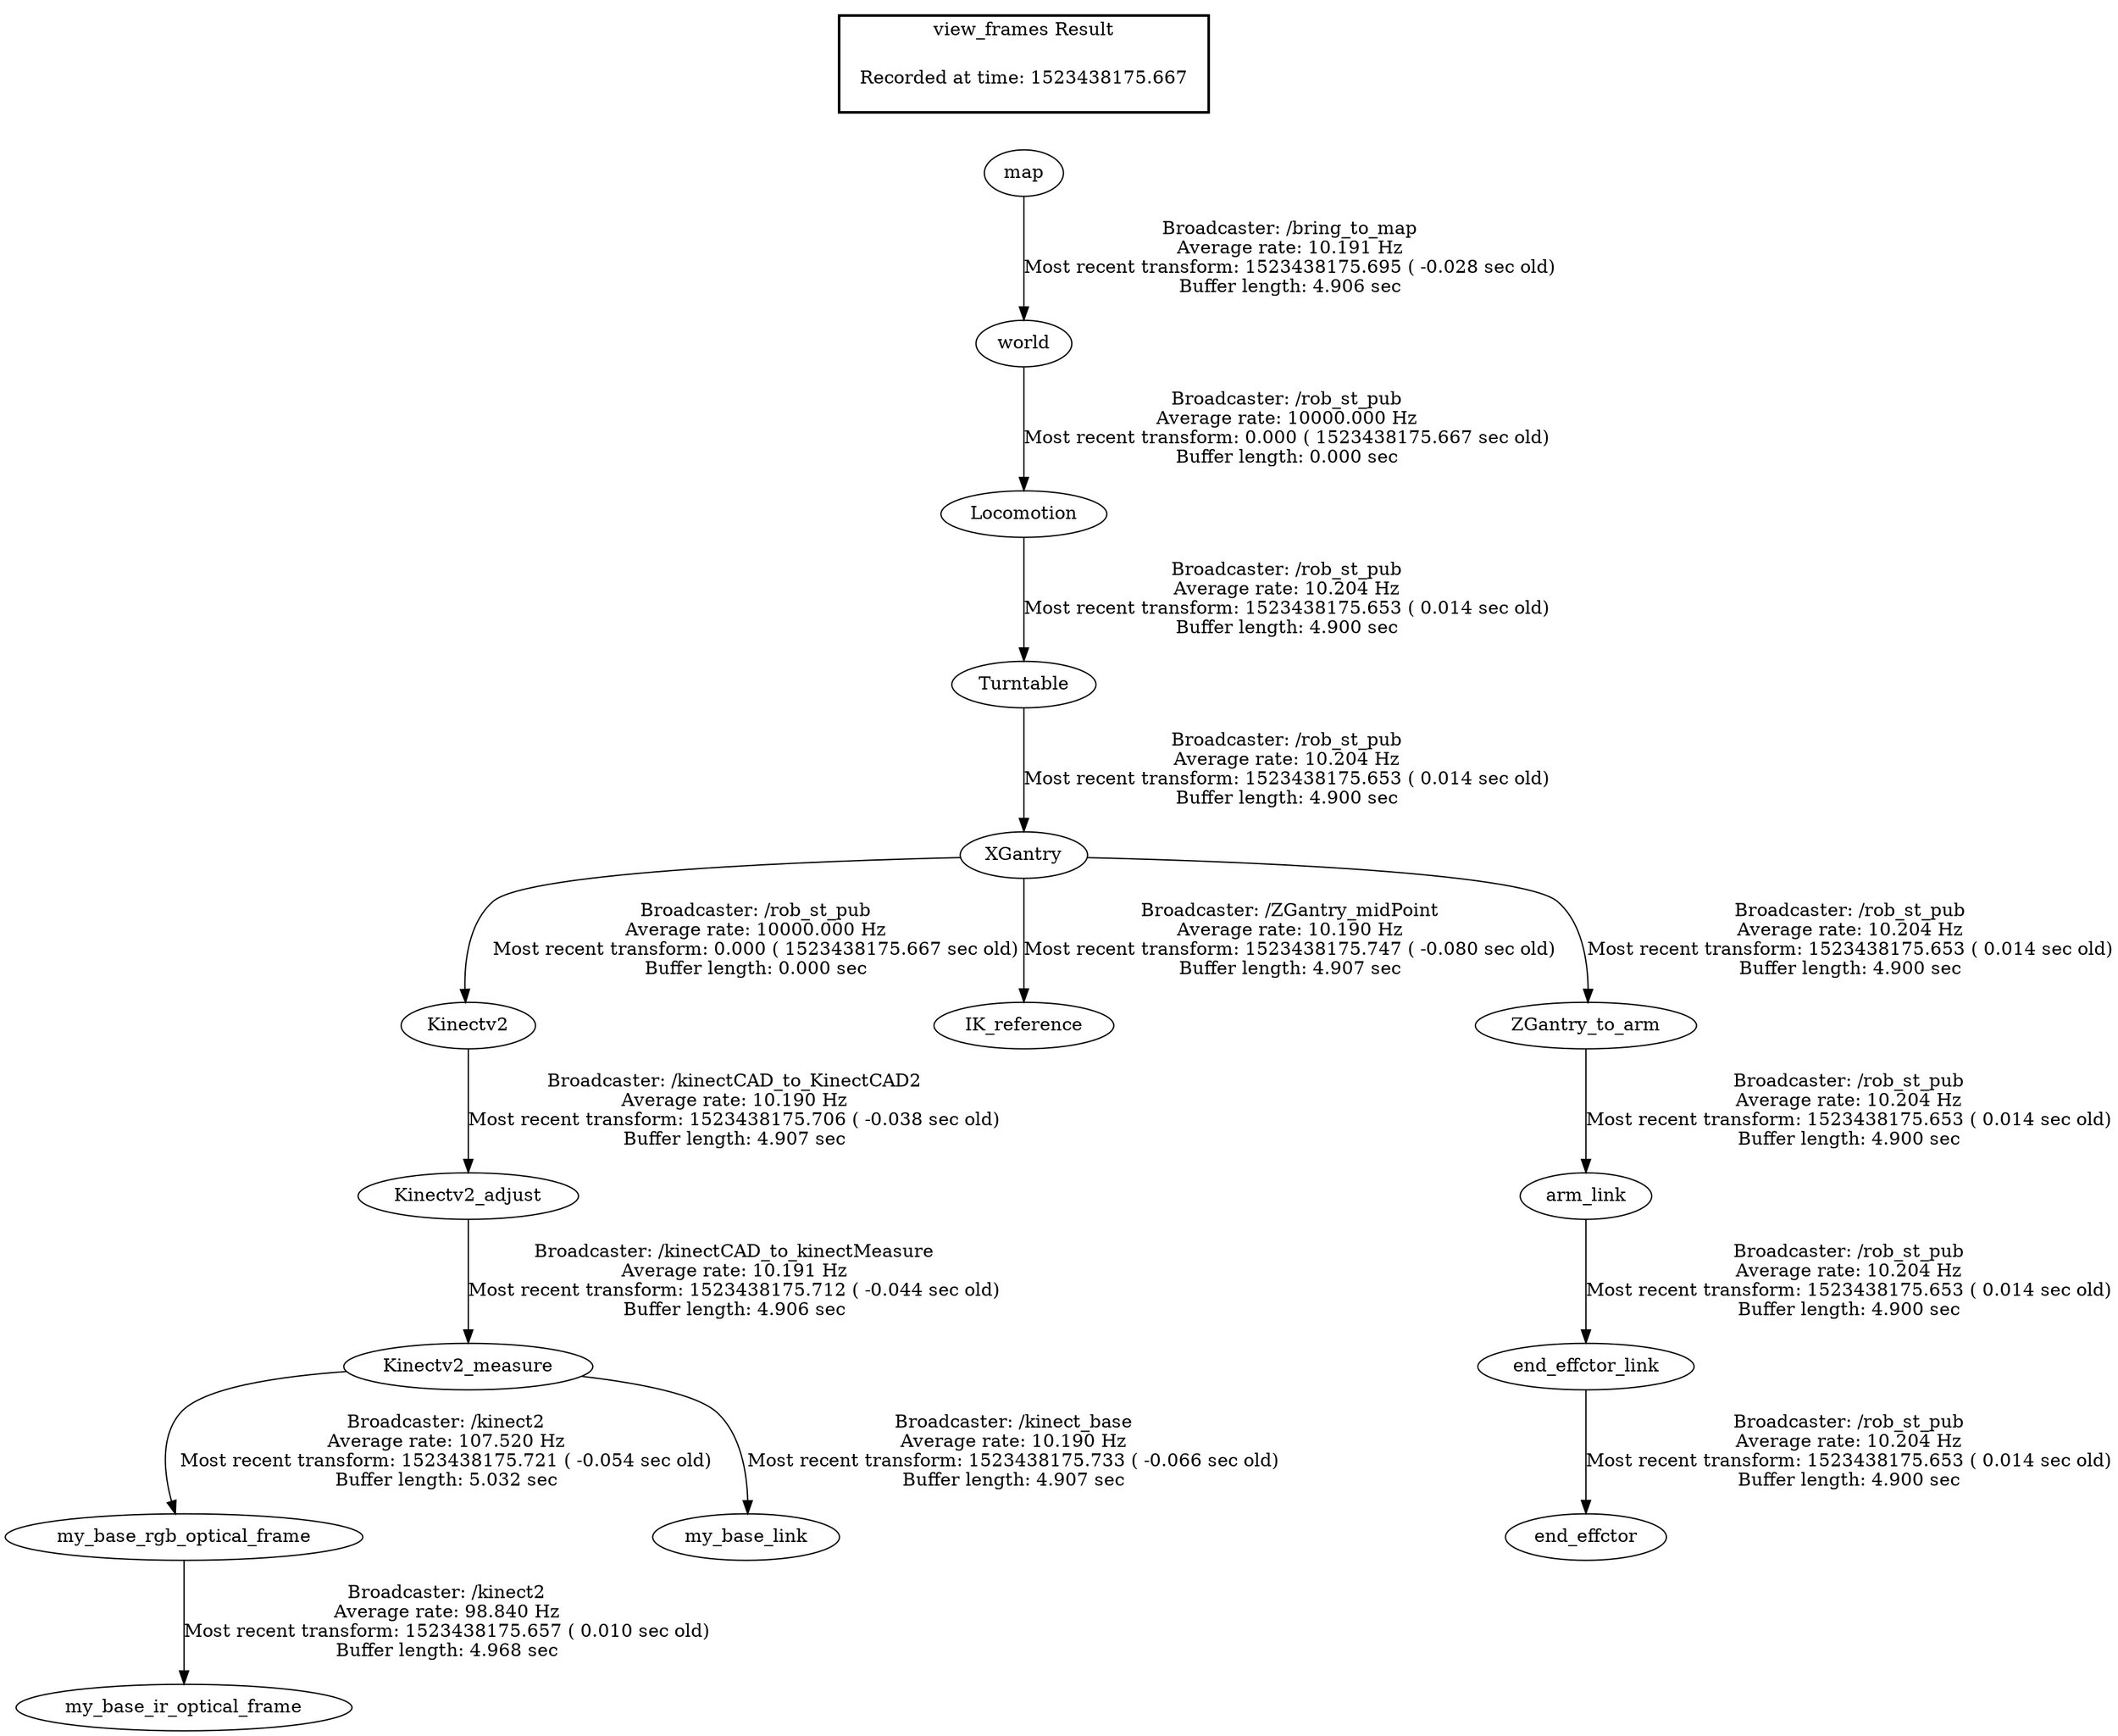 digraph G {
"XGantry" -> "Kinectv2"[label="Broadcaster: /rob_st_pub\nAverage rate: 10000.000 Hz\nMost recent transform: 0.000 ( 1523438175.667 sec old)\nBuffer length: 0.000 sec\n"];
"Turntable" -> "XGantry"[label="Broadcaster: /rob_st_pub\nAverage rate: 10.204 Hz\nMost recent transform: 1523438175.653 ( 0.014 sec old)\nBuffer length: 4.900 sec\n"];
"world" -> "Locomotion"[label="Broadcaster: /rob_st_pub\nAverage rate: 10000.000 Hz\nMost recent transform: 0.000 ( 1523438175.667 sec old)\nBuffer length: 0.000 sec\n"];
"map" -> "world"[label="Broadcaster: /bring_to_map\nAverage rate: 10.191 Hz\nMost recent transform: 1523438175.695 ( -0.028 sec old)\nBuffer length: 4.906 sec\n"];
"Kinectv2_measure" -> "my_base_rgb_optical_frame"[label="Broadcaster: /kinect2\nAverage rate: 107.520 Hz\nMost recent transform: 1523438175.721 ( -0.054 sec old)\nBuffer length: 5.032 sec\n"];
"Kinectv2_measure" -> "my_base_link"[label="Broadcaster: /kinect_base\nAverage rate: 10.190 Hz\nMost recent transform: 1523438175.733 ( -0.066 sec old)\nBuffer length: 4.907 sec\n"];
"my_base_rgb_optical_frame" -> "my_base_ir_optical_frame"[label="Broadcaster: /kinect2\nAverage rate: 98.840 Hz\nMost recent transform: 1523438175.657 ( 0.010 sec old)\nBuffer length: 4.968 sec\n"];
"Kinectv2" -> "Kinectv2_adjust"[label="Broadcaster: /kinectCAD_to_KinectCAD2\nAverage rate: 10.190 Hz\nMost recent transform: 1523438175.706 ( -0.038 sec old)\nBuffer length: 4.907 sec\n"];
"Kinectv2_adjust" -> "Kinectv2_measure"[label="Broadcaster: /kinectCAD_to_kinectMeasure\nAverage rate: 10.191 Hz\nMost recent transform: 1523438175.712 ( -0.044 sec old)\nBuffer length: 4.906 sec\n"];
"XGantry" -> "IK_reference"[label="Broadcaster: /ZGantry_midPoint\nAverage rate: 10.190 Hz\nMost recent transform: 1523438175.747 ( -0.080 sec old)\nBuffer length: 4.907 sec\n"];
"Locomotion" -> "Turntable"[label="Broadcaster: /rob_st_pub\nAverage rate: 10.204 Hz\nMost recent transform: 1523438175.653 ( 0.014 sec old)\nBuffer length: 4.900 sec\n"];
"XGantry" -> "ZGantry_to_arm"[label="Broadcaster: /rob_st_pub\nAverage rate: 10.204 Hz\nMost recent transform: 1523438175.653 ( 0.014 sec old)\nBuffer length: 4.900 sec\n"];
"ZGantry_to_arm" -> "arm_link"[label="Broadcaster: /rob_st_pub\nAverage rate: 10.204 Hz\nMost recent transform: 1523438175.653 ( 0.014 sec old)\nBuffer length: 4.900 sec\n"];
"arm_link" -> "end_effctor_link"[label="Broadcaster: /rob_st_pub\nAverage rate: 10.204 Hz\nMost recent transform: 1523438175.653 ( 0.014 sec old)\nBuffer length: 4.900 sec\n"];
"end_effctor_link" -> "end_effctor"[label="Broadcaster: /rob_st_pub\nAverage rate: 10.204 Hz\nMost recent transform: 1523438175.653 ( 0.014 sec old)\nBuffer length: 4.900 sec\n"];
edge [style=invis];
 subgraph cluster_legend { style=bold; color=black; label ="view_frames Result";
"Recorded at time: 1523438175.667"[ shape=plaintext ] ;
 }->"map";
}
